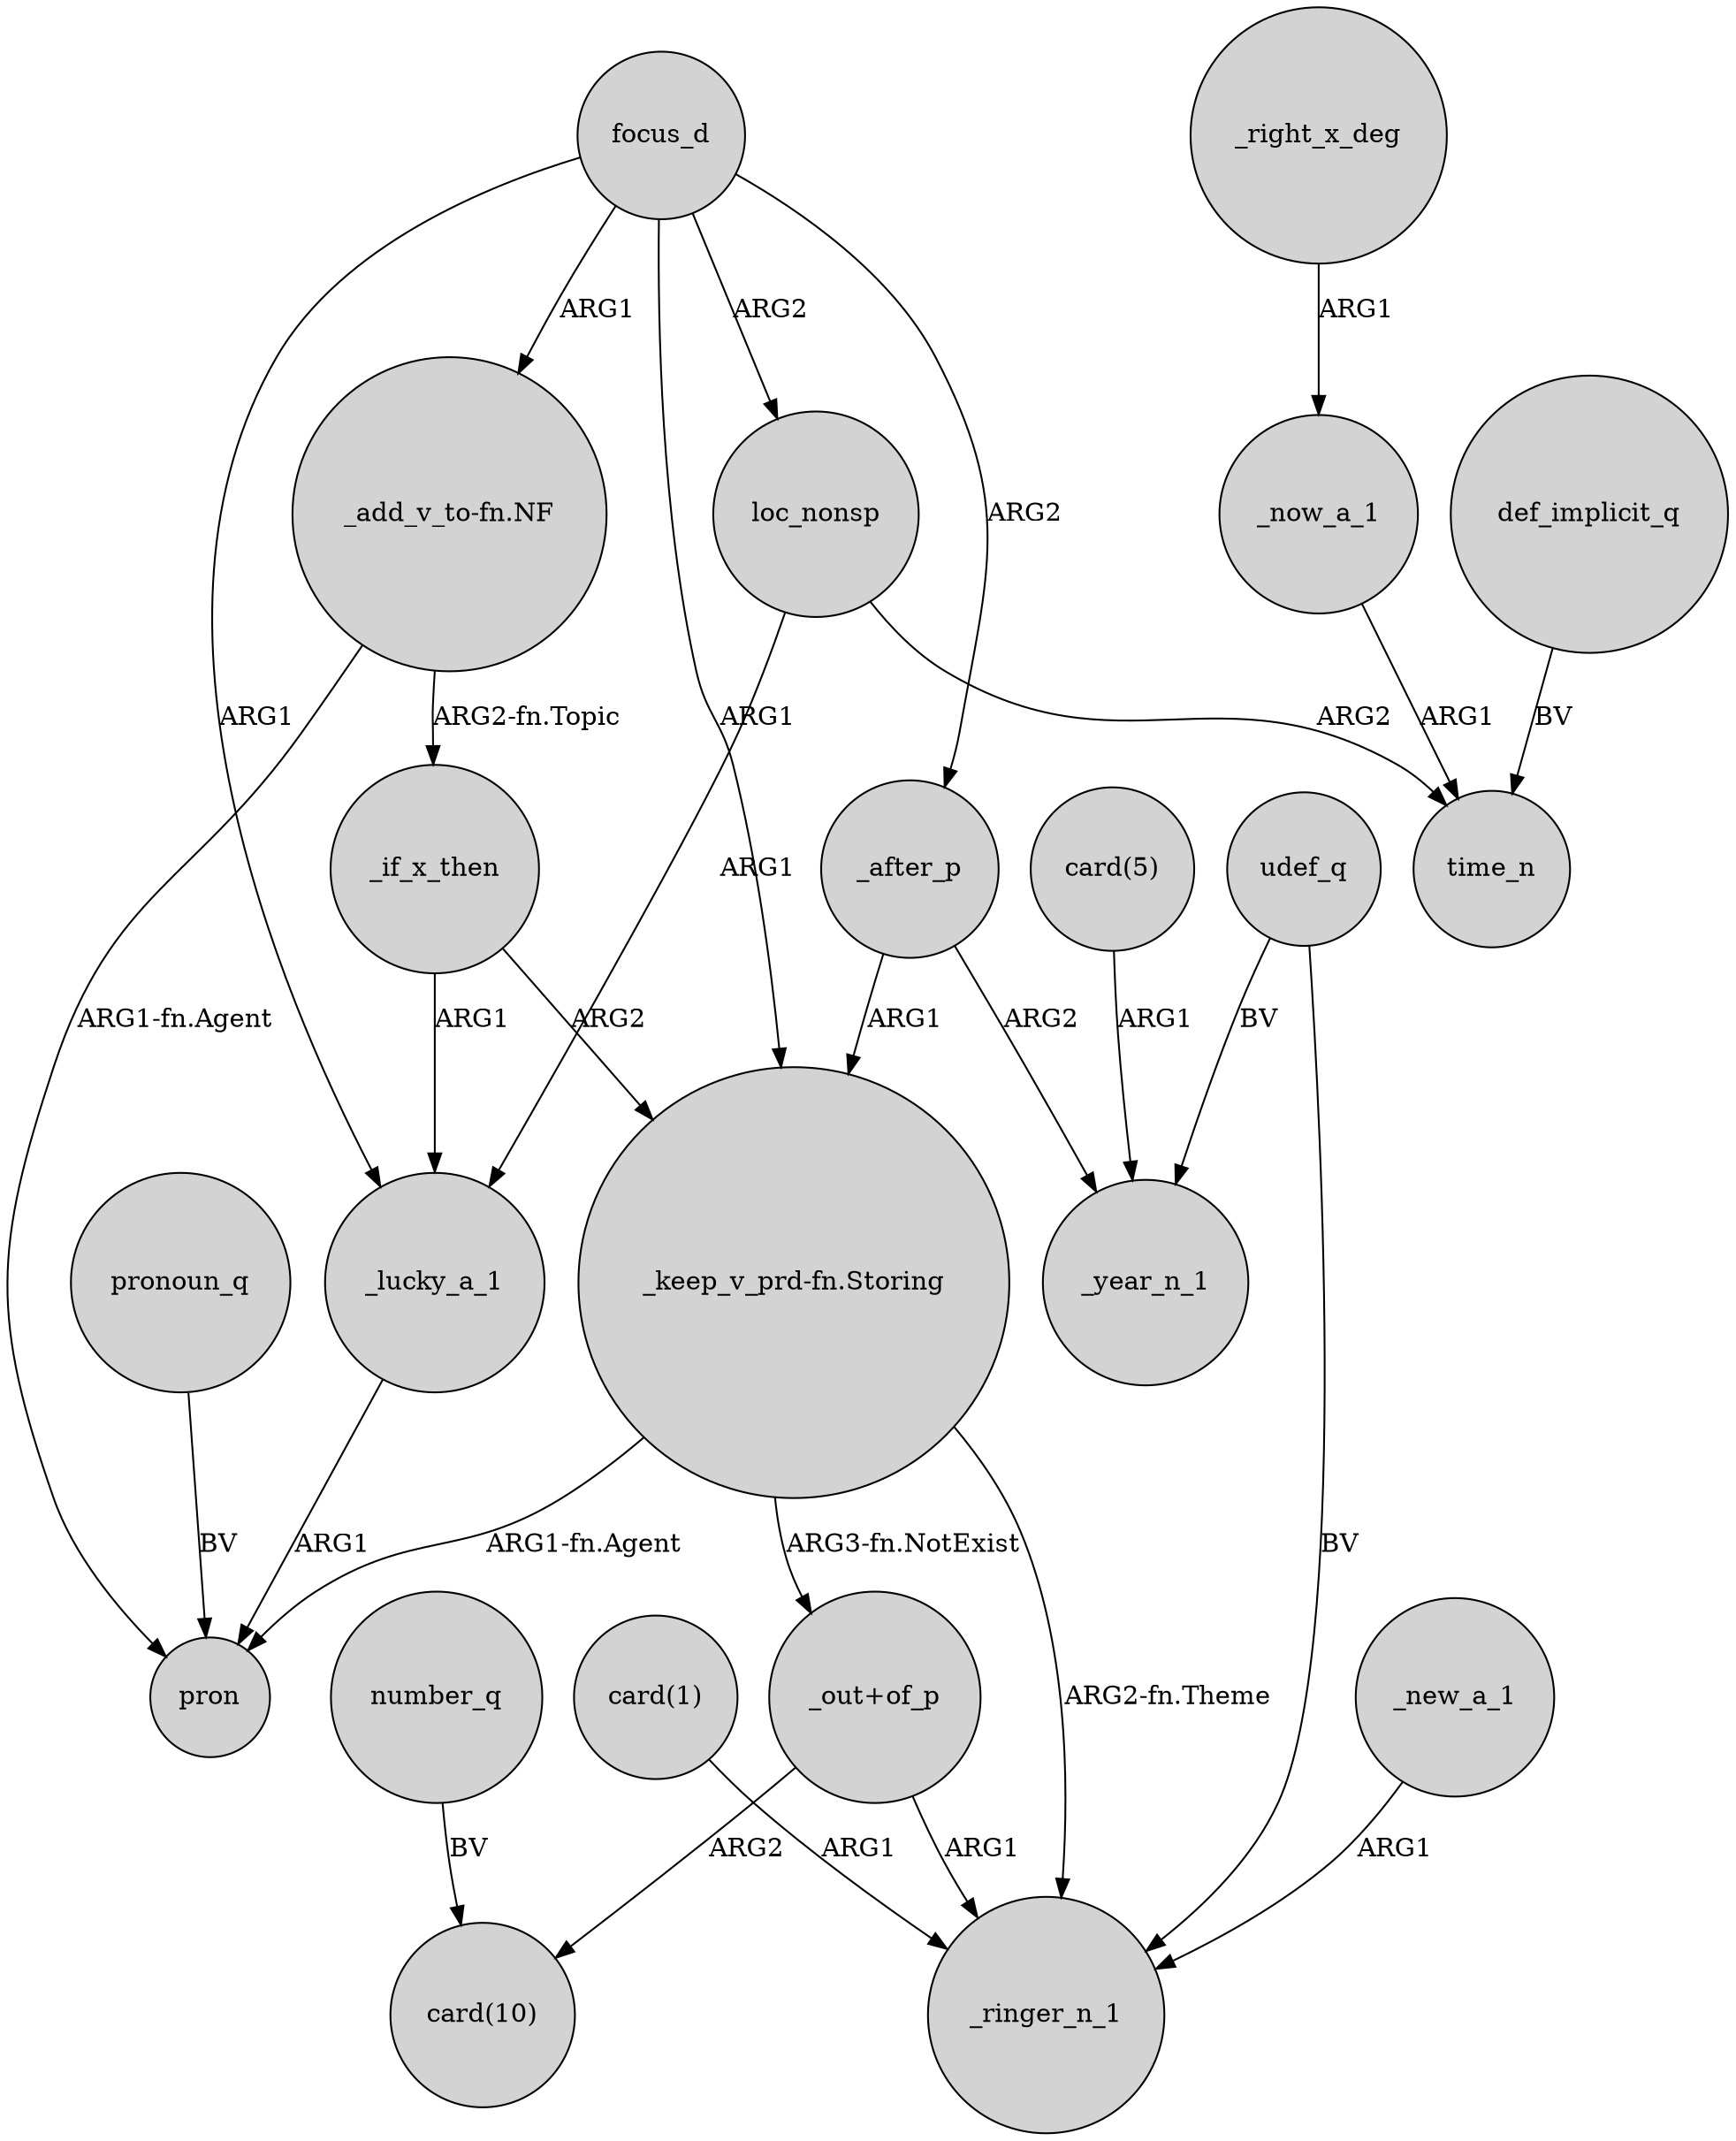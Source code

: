 digraph {
	node [shape=circle style=filled]
	_if_x_then -> _lucky_a_1 [label=ARG1]
	focus_d -> loc_nonsp [label=ARG2]
	"_keep_v_prd-fn.Storing" -> "_out+of_p" [label="ARG3-fn.NotExist"]
	number_q -> "card(10)" [label=BV]
	"_out+of_p" -> _ringer_n_1 [label=ARG1]
	focus_d -> _after_p [label=ARG2]
	"card(5)" -> _year_n_1 [label=ARG1]
	_lucky_a_1 -> pron [label=ARG1]
	_if_x_then -> "_keep_v_prd-fn.Storing" [label=ARG2]
	"_add_v_to-fn.NF" -> _if_x_then [label="ARG2-fn.Topic"]
	"_keep_v_prd-fn.Storing" -> pron [label="ARG1-fn.Agent"]
	loc_nonsp -> time_n [label=ARG2]
	loc_nonsp -> _lucky_a_1 [label=ARG1]
	"_keep_v_prd-fn.Storing" -> _ringer_n_1 [label="ARG2-fn.Theme"]
	pronoun_q -> pron [label=BV]
	_after_p -> _year_n_1 [label=ARG2]
	_right_x_deg -> _now_a_1 [label=ARG1]
	focus_d -> _lucky_a_1 [label=ARG1]
	_now_a_1 -> time_n [label=ARG1]
	"card(1)" -> _ringer_n_1 [label=ARG1]
	"_add_v_to-fn.NF" -> pron [label="ARG1-fn.Agent"]
	_after_p -> "_keep_v_prd-fn.Storing" [label=ARG1]
	"_out+of_p" -> "card(10)" [label=ARG2]
	udef_q -> _year_n_1 [label=BV]
	focus_d -> "_add_v_to-fn.NF" [label=ARG1]
	_new_a_1 -> _ringer_n_1 [label=ARG1]
	focus_d -> "_keep_v_prd-fn.Storing" [label=ARG1]
	udef_q -> _ringer_n_1 [label=BV]
	def_implicit_q -> time_n [label=BV]
}
